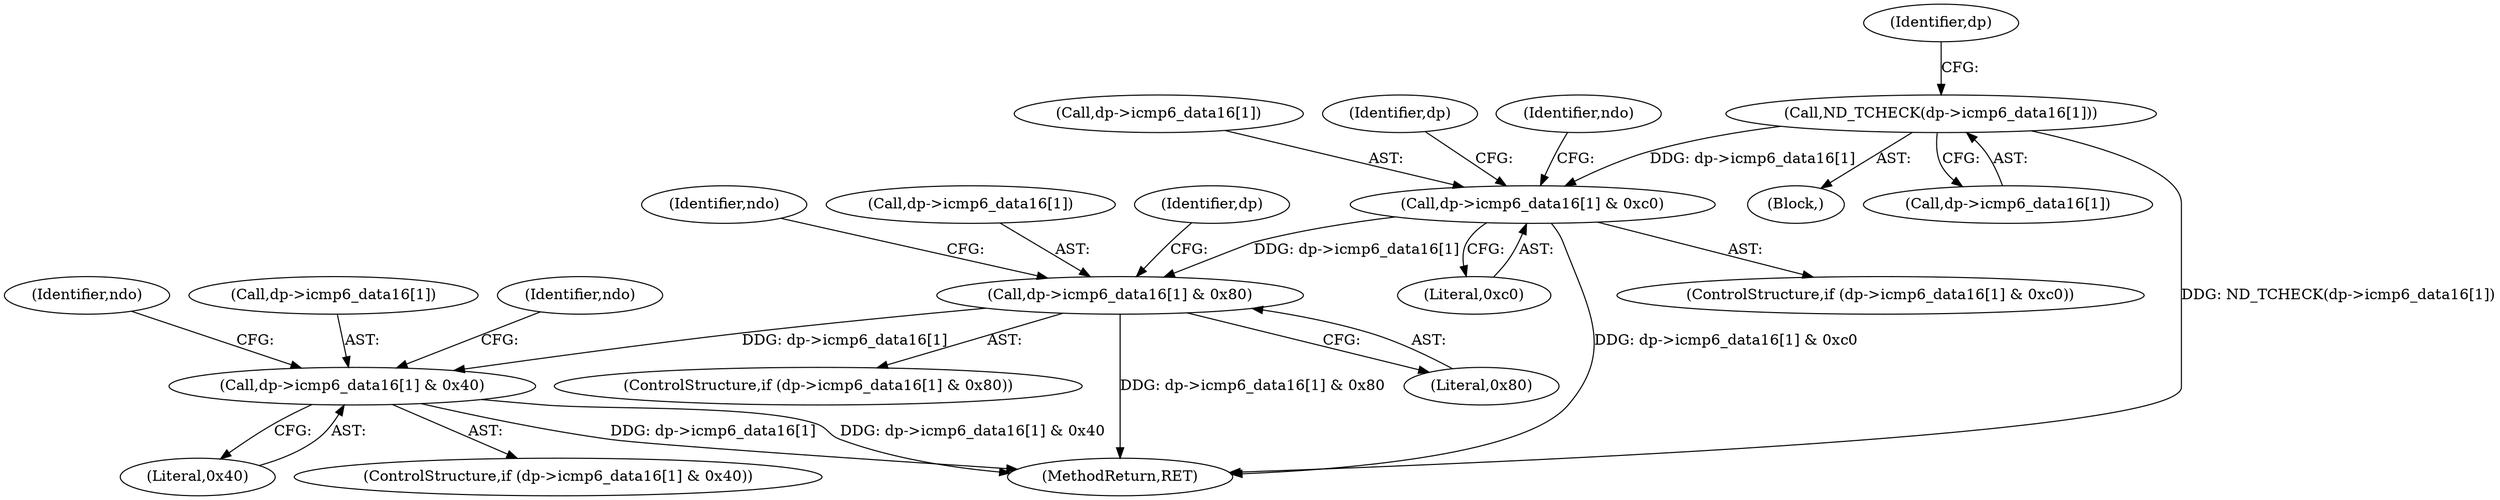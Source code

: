 digraph "0_tcpdump_d7505276842e85bfd067fa21cdb32b8a2dc3c5e4_1@array" {
"1000910" [label="(Call,ND_TCHECK(dp->icmp6_data16[1]))"];
"1000917" [label="(Call,dp->icmp6_data16[1] & 0xc0)"];
"1000929" [label="(Call,dp->icmp6_data16[1] & 0x80)"];
"1000941" [label="(Call,dp->icmp6_data16[1] & 0x40)"];
"1000953" [label="(Identifier,ndo)"];
"1000941" [label="(Call,dp->icmp6_data16[1] & 0x40)"];
"1000891" [label="(Block,)"];
"1000947" [label="(Literal,0x40)"];
"1000942" [label="(Call,dp->icmp6_data16[1])"];
"1000928" [label="(ControlStructure,if (dp->icmp6_data16[1] & 0x80))"];
"1000938" [label="(Identifier,ndo)"];
"1000920" [label="(Identifier,dp)"];
"1000918" [label="(Call,dp->icmp6_data16[1])"];
"1000930" [label="(Call,dp->icmp6_data16[1])"];
"1000911" [label="(Call,dp->icmp6_data16[1])"];
"1000944" [label="(Identifier,dp)"];
"1000950" [label="(Identifier,ndo)"];
"1000932" [label="(Identifier,dp)"];
"1000923" [label="(Literal,0xc0)"];
"1001018" [label="(MethodReturn,RET)"];
"1000935" [label="(Literal,0x80)"];
"1000940" [label="(ControlStructure,if (dp->icmp6_data16[1] & 0x40))"];
"1000926" [label="(Identifier,ndo)"];
"1000916" [label="(ControlStructure,if (dp->icmp6_data16[1] & 0xc0))"];
"1000910" [label="(Call,ND_TCHECK(dp->icmp6_data16[1]))"];
"1000917" [label="(Call,dp->icmp6_data16[1] & 0xc0)"];
"1000929" [label="(Call,dp->icmp6_data16[1] & 0x80)"];
"1000910" -> "1000891"  [label="AST: "];
"1000910" -> "1000911"  [label="CFG: "];
"1000911" -> "1000910"  [label="AST: "];
"1000920" -> "1000910"  [label="CFG: "];
"1000910" -> "1001018"  [label="DDG: ND_TCHECK(dp->icmp6_data16[1])"];
"1000910" -> "1000917"  [label="DDG: dp->icmp6_data16[1]"];
"1000917" -> "1000916"  [label="AST: "];
"1000917" -> "1000923"  [label="CFG: "];
"1000918" -> "1000917"  [label="AST: "];
"1000923" -> "1000917"  [label="AST: "];
"1000926" -> "1000917"  [label="CFG: "];
"1000932" -> "1000917"  [label="CFG: "];
"1000917" -> "1001018"  [label="DDG: dp->icmp6_data16[1] & 0xc0"];
"1000917" -> "1000929"  [label="DDG: dp->icmp6_data16[1]"];
"1000929" -> "1000928"  [label="AST: "];
"1000929" -> "1000935"  [label="CFG: "];
"1000930" -> "1000929"  [label="AST: "];
"1000935" -> "1000929"  [label="AST: "];
"1000938" -> "1000929"  [label="CFG: "];
"1000944" -> "1000929"  [label="CFG: "];
"1000929" -> "1001018"  [label="DDG: dp->icmp6_data16[1] & 0x80"];
"1000929" -> "1000941"  [label="DDG: dp->icmp6_data16[1]"];
"1000941" -> "1000940"  [label="AST: "];
"1000941" -> "1000947"  [label="CFG: "];
"1000942" -> "1000941"  [label="AST: "];
"1000947" -> "1000941"  [label="AST: "];
"1000950" -> "1000941"  [label="CFG: "];
"1000953" -> "1000941"  [label="CFG: "];
"1000941" -> "1001018"  [label="DDG: dp->icmp6_data16[1]"];
"1000941" -> "1001018"  [label="DDG: dp->icmp6_data16[1] & 0x40"];
}
